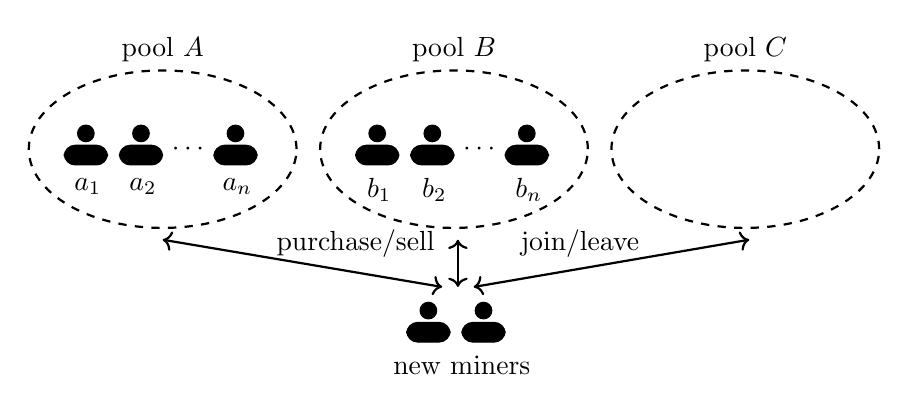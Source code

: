 \begin{tikzpicture}

% ----------------------Moduler 1: An Individual--------------------------------------------
% \pic at (0, 0) {an_individual};
\tikzset{
	an_individual/.pic = {
	
		\begin{scope}[scale=1]

		% draw a head
		\filldraw[black] (0.275,0) circle (3pt);

		% draw the shoulder
		\filldraw[black, rounded corners](0,-0.4) rectangle(0.55,-0.15);

		\end{scope}
	}
}

% ----------------------Moduler 2: Group A--------------------------------------------
% \pic at (0, 0) {group_a};
\tikzset{
	group_a/.pic = {
	
		\begin{scope}[scale=1]

		% draw individuals
		\pic at (-1.5, 0.2) {an_individual};
		\node [below] at (-1.2,-0.25) {$a_1$};
		\pic at (-0.8, 0.2) {an_individual};
		\node [below] at (-0.5,-0.25) {$a_2$};
		\node [below] at (0.1,0.2) {$\cdots$};
		\pic at (0.4, 0.2) {an_individual};
		\node [below] at (0.7,-0.25) {$a_n$};

		% draw ellipse
		\draw [thick, dashed](-0.25,0) ellipse (1.7cm and 1cm);

		\end{scope}
	}
}

% ----------------------Moduler 3: Group B--------------------------------------------
% \pic at (0, 0) {group_b};
\tikzset{
	group_b/.pic = {
	
		\begin{scope}[scale=1]

		% draw individuals
		\pic at (-1.5, 0.2) {an_individual};
		\node [below] at (-1.2,-0.25) {$b_1$};
		\pic at (-0.8, 0.2) {an_individual};
		\node [below] at (-0.5,-0.25) {$b_2$};
		\node [below] at (0.1,0.2) {$\cdots$};
		\pic at (0.4, 0.2) {an_individual};
		\node [below] at (0.7,-0.25) {$b_n$};

		% draw ellipse
		\draw [thick, dashed](-0.25,0) ellipse (1.7cm and 1cm);

		\end{scope}
	}
}

% ----------------------Moduler 4: Group C--------------------------------------------
% \pic at (0, 0) {group_c};
\tikzset{
	group_c/.pic = {
	
		\begin{scope}[scale=1]

		% draw ellipse
		\draw [thick, dashed](-0.25,0) ellipse (1.7cm and 1cm);

		\end{scope}
	}
}

% -----------------------MAIN----------------------------------------
\pic at (0, 0) {group_a};
\node [below] at (-0.25,1.55) {pool $A$};
\pic at (3.7, 0) {group_b};
\node [below] at (3.45,1.55) {pool $B$};
\pic at (7.4, 0) {group_c};
\node [below] at (7.15,1.55) {pool $C$};

\pic at (2.85, -2.05) {an_individual}; % New miners
\pic at (3.55, -2.05) {an_individual};
\node [below] at (3.55,-2.5) {new miners};

\draw [<->,thick] (3.5,-1.15) --(3.5,-1.75); % Join
\draw [<->,thick] (-0.25,-1.15) --(3.3,-1.75);
\draw [<->,thick] (7.2,-1.15) --(3.7,-1.75);
\node [below] at (2.2,-0.9) {purchase/sell};
\node [below] at (5.05,-0.9) {join/leave};
% \node [below] at (4.85,-0.9) {join};

\end{tikzpicture}